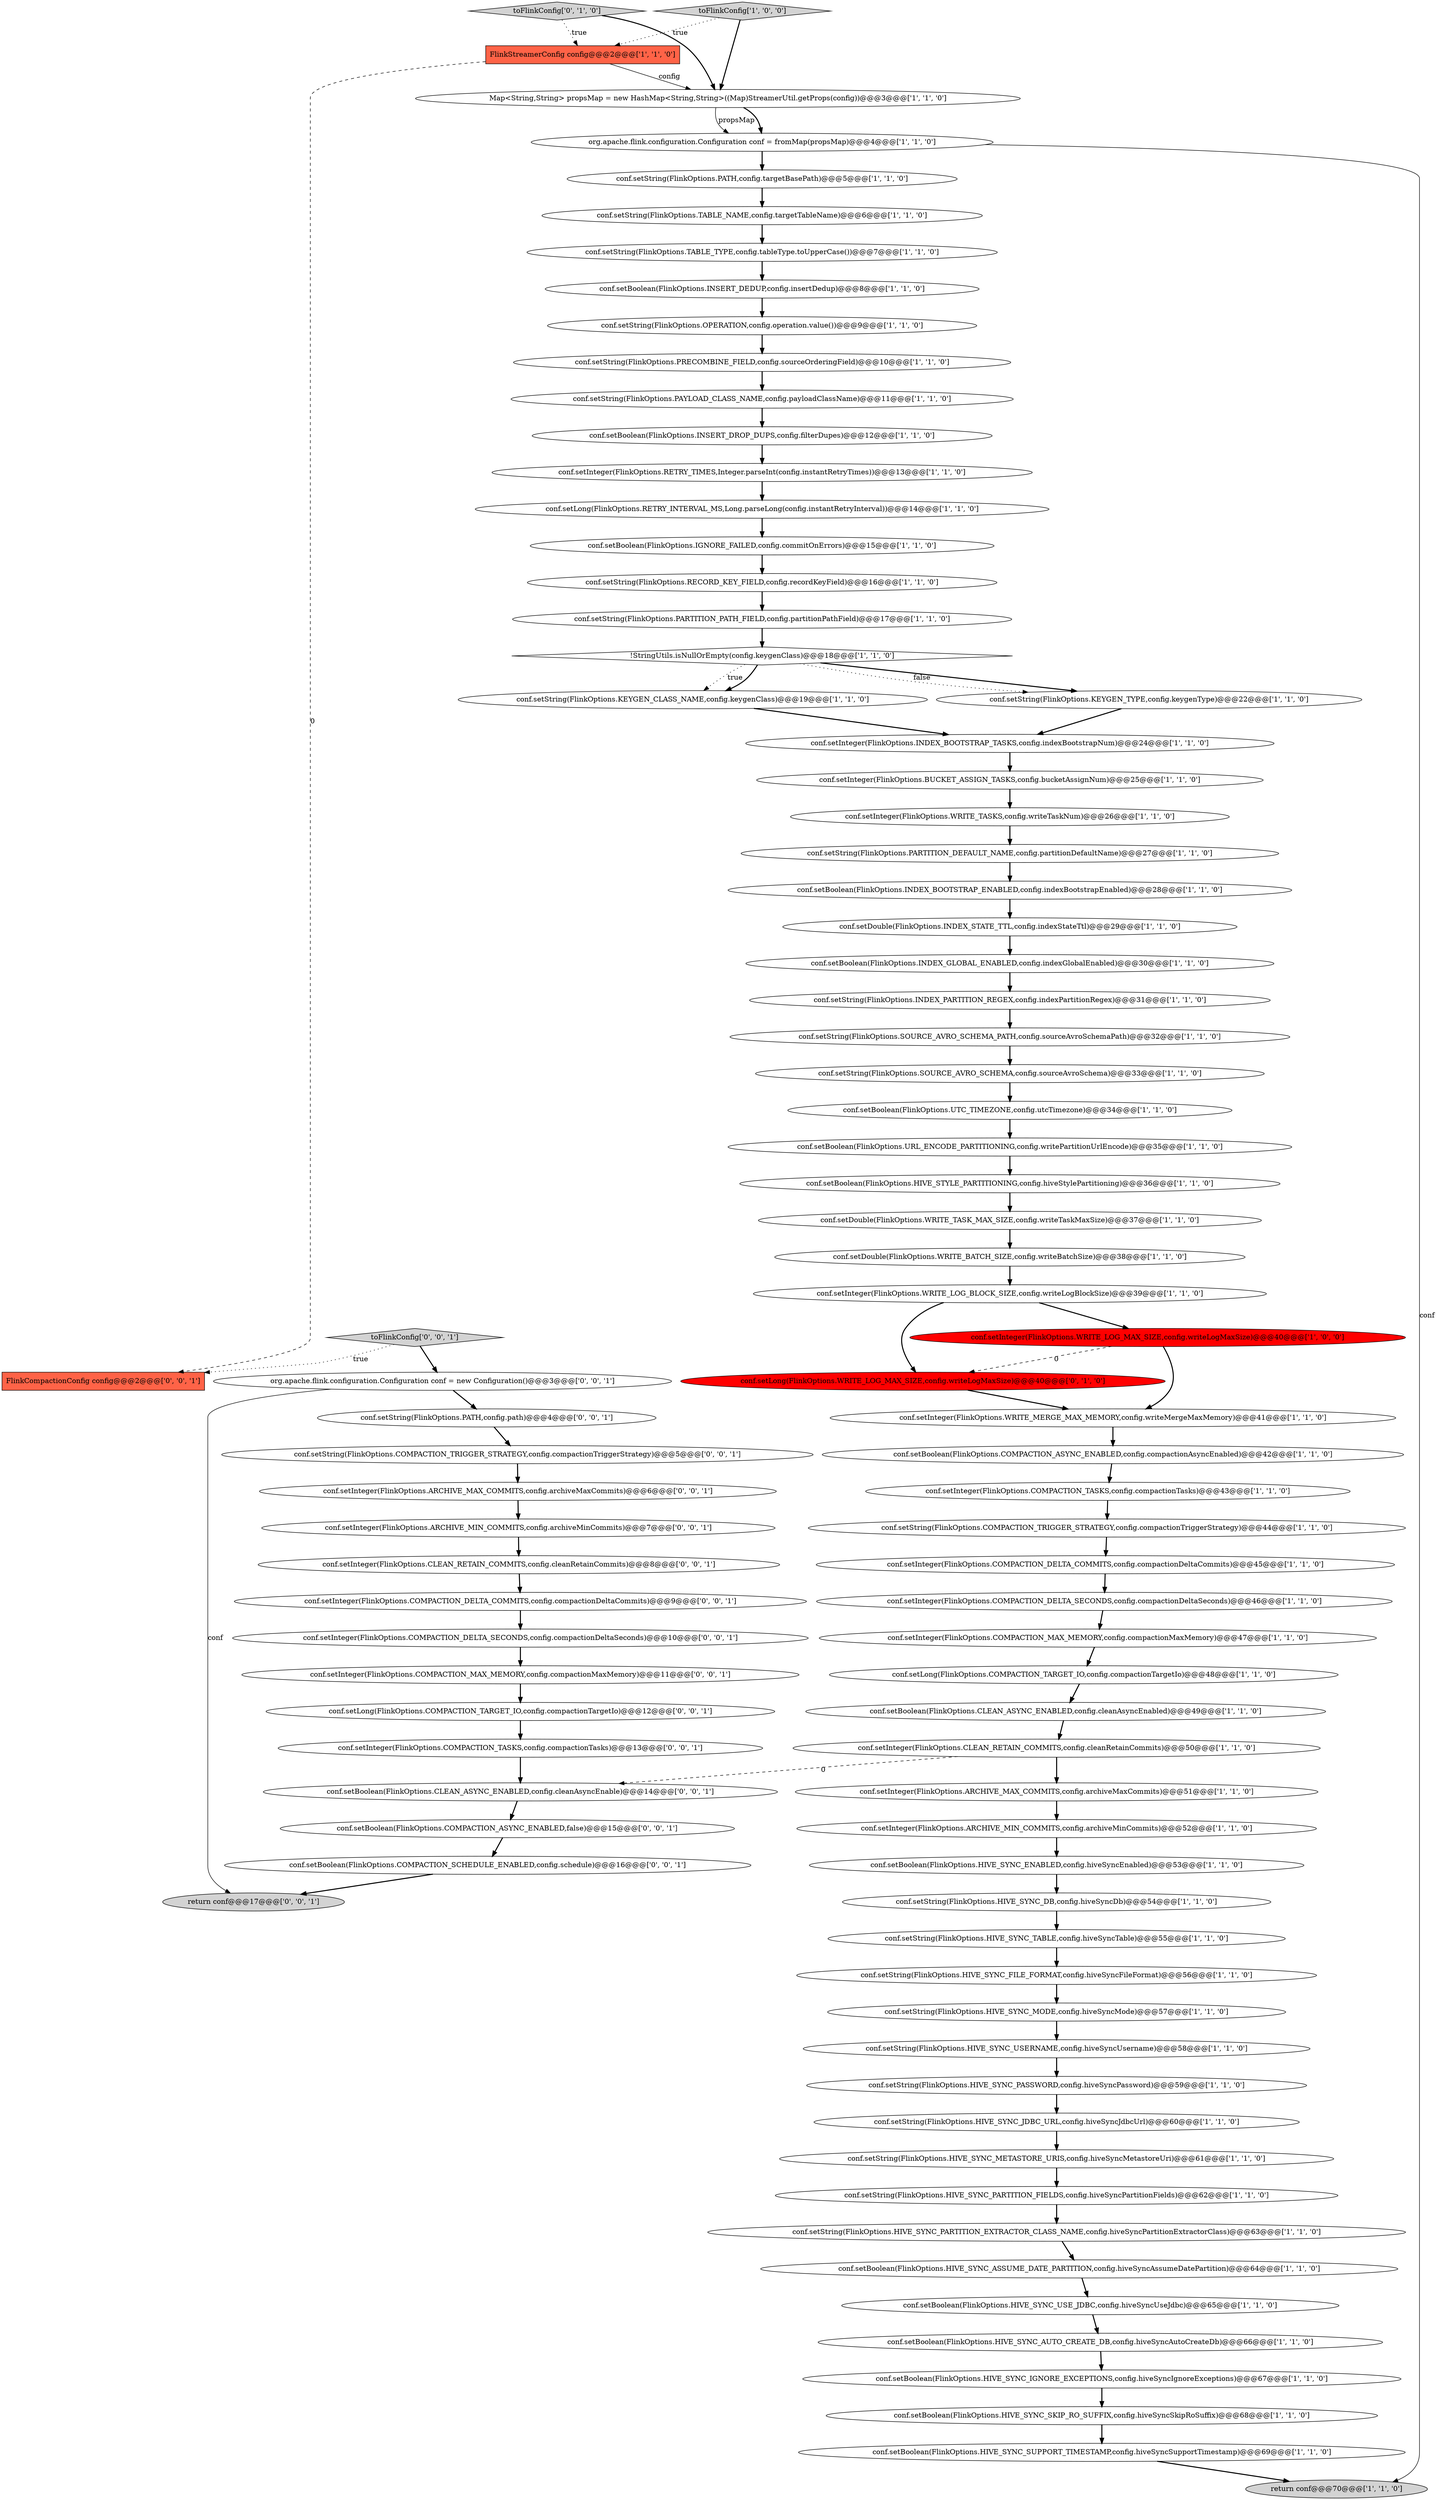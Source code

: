 digraph {
47 [style = filled, label = "conf.setString(FlinkOptions.INDEX_PARTITION_REGEX,config.indexPartitionRegex)@@@31@@@['1', '1', '0']", fillcolor = white, shape = ellipse image = "AAA0AAABBB1BBB"];
54 [style = filled, label = "conf.setString(FlinkOptions.PATH,config.targetBasePath)@@@5@@@['1', '1', '0']", fillcolor = white, shape = ellipse image = "AAA0AAABBB1BBB"];
61 [style = filled, label = "Map<String,String> propsMap = new HashMap<String,String>((Map)StreamerUtil.getProps(config))@@@3@@@['1', '1', '0']", fillcolor = white, shape = ellipse image = "AAA0AAABBB1BBB"];
28 [style = filled, label = "return conf@@@70@@@['1', '1', '0']", fillcolor = lightgray, shape = ellipse image = "AAA0AAABBB1BBB"];
44 [style = filled, label = "conf.setInteger(FlinkOptions.BUCKET_ASSIGN_TASKS,config.bucketAssignNum)@@@25@@@['1', '1', '0']", fillcolor = white, shape = ellipse image = "AAA0AAABBB1BBB"];
31 [style = filled, label = "conf.setString(FlinkOptions.SOURCE_AVRO_SCHEMA,config.sourceAvroSchema)@@@33@@@['1', '1', '0']", fillcolor = white, shape = ellipse image = "AAA0AAABBB1BBB"];
29 [style = filled, label = "conf.setBoolean(FlinkOptions.HIVE_SYNC_IGNORE_EXCEPTIONS,config.hiveSyncIgnoreExceptions)@@@67@@@['1', '1', '0']", fillcolor = white, shape = ellipse image = "AAA0AAABBB1BBB"];
79 [style = filled, label = "toFlinkConfig['0', '0', '1']", fillcolor = lightgray, shape = diamond image = "AAA0AAABBB3BBB"];
42 [style = filled, label = "conf.setBoolean(FlinkOptions.INDEX_GLOBAL_ENABLED,config.indexGlobalEnabled)@@@30@@@['1', '1', '0']", fillcolor = white, shape = ellipse image = "AAA0AAABBB1BBB"];
52 [style = filled, label = "conf.setInteger(FlinkOptions.WRITE_LOG_MAX_SIZE,config.writeLogMaxSize)@@@40@@@['1', '0', '0']", fillcolor = red, shape = ellipse image = "AAA1AAABBB1BBB"];
6 [style = filled, label = "conf.setBoolean(FlinkOptions.HIVE_SYNC_ASSUME_DATE_PARTITION,config.hiveSyncAssumeDatePartition)@@@64@@@['1', '1', '0']", fillcolor = white, shape = ellipse image = "AAA0AAABBB1BBB"];
7 [style = filled, label = "conf.setBoolean(FlinkOptions.HIVE_SYNC_SKIP_RO_SUFFIX,config.hiveSyncSkipRoSuffix)@@@68@@@['1', '1', '0']", fillcolor = white, shape = ellipse image = "AAA0AAABBB1BBB"];
70 [style = filled, label = "conf.setBoolean(FlinkOptions.CLEAN_ASYNC_ENABLED,config.cleanAsyncEnable)@@@14@@@['0', '0', '1']", fillcolor = white, shape = ellipse image = "AAA0AAABBB3BBB"];
19 [style = filled, label = "conf.setBoolean(FlinkOptions.INSERT_DEDUP,config.insertDedup)@@@8@@@['1', '1', '0']", fillcolor = white, shape = ellipse image = "AAA0AAABBB1BBB"];
3 [style = filled, label = "conf.setBoolean(FlinkOptions.COMPACTION_ASYNC_ENABLED,config.compactionAsyncEnabled)@@@42@@@['1', '1', '0']", fillcolor = white, shape = ellipse image = "AAA0AAABBB1BBB"];
63 [style = filled, label = "conf.setBoolean(FlinkOptions.INDEX_BOOTSTRAP_ENABLED,config.indexBootstrapEnabled)@@@28@@@['1', '1', '0']", fillcolor = white, shape = ellipse image = "AAA0AAABBB1BBB"];
26 [style = filled, label = "conf.setString(FlinkOptions.HIVE_SYNC_MODE,config.hiveSyncMode)@@@57@@@['1', '1', '0']", fillcolor = white, shape = ellipse image = "AAA0AAABBB1BBB"];
59 [style = filled, label = "conf.setString(FlinkOptions.KEYGEN_CLASS_NAME,config.keygenClass)@@@19@@@['1', '1', '0']", fillcolor = white, shape = ellipse image = "AAA0AAABBB1BBB"];
20 [style = filled, label = "conf.setBoolean(FlinkOptions.IGNORE_FAILED,config.commitOnErrors)@@@15@@@['1', '1', '0']", fillcolor = white, shape = ellipse image = "AAA0AAABBB1BBB"];
53 [style = filled, label = "conf.setBoolean(FlinkOptions.HIVE_SYNC_USE_JDBC,config.hiveSyncUseJdbc)@@@65@@@['1', '1', '0']", fillcolor = white, shape = ellipse image = "AAA0AAABBB1BBB"];
74 [style = filled, label = "org.apache.flink.configuration.Configuration conf = new Configuration()@@@3@@@['0', '0', '1']", fillcolor = white, shape = ellipse image = "AAA0AAABBB3BBB"];
65 [style = filled, label = "conf.setString(FlinkOptions.OPERATION,config.operation.value())@@@9@@@['1', '1', '0']", fillcolor = white, shape = ellipse image = "AAA0AAABBB1BBB"];
72 [style = filled, label = "conf.setLong(FlinkOptions.COMPACTION_TARGET_IO,config.compactionTargetIo)@@@12@@@['0', '0', '1']", fillcolor = white, shape = ellipse image = "AAA0AAABBB3BBB"];
30 [style = filled, label = "conf.setString(FlinkOptions.PARTITION_DEFAULT_NAME,config.partitionDefaultName)@@@27@@@['1', '1', '0']", fillcolor = white, shape = ellipse image = "AAA0AAABBB1BBB"];
81 [style = filled, label = "return conf@@@17@@@['0', '0', '1']", fillcolor = lightgray, shape = ellipse image = "AAA0AAABBB3BBB"];
23 [style = filled, label = "conf.setInteger(FlinkOptions.CLEAN_RETAIN_COMMITS,config.cleanRetainCommits)@@@50@@@['1', '1', '0']", fillcolor = white, shape = ellipse image = "AAA0AAABBB1BBB"];
27 [style = filled, label = "conf.setString(FlinkOptions.HIVE_SYNC_PARTITION_EXTRACTOR_CLASS_NAME,config.hiveSyncPartitionExtractorClass)@@@63@@@['1', '1', '0']", fillcolor = white, shape = ellipse image = "AAA0AAABBB1BBB"];
84 [style = filled, label = "conf.setBoolean(FlinkOptions.COMPACTION_ASYNC_ENABLED,false)@@@15@@@['0', '0', '1']", fillcolor = white, shape = ellipse image = "AAA0AAABBB3BBB"];
69 [style = filled, label = "conf.setInteger(FlinkOptions.ARCHIVE_MIN_COMMITS,config.archiveMinCommits)@@@7@@@['0', '0', '1']", fillcolor = white, shape = ellipse image = "AAA0AAABBB3BBB"];
40 [style = filled, label = "conf.setInteger(FlinkOptions.COMPACTION_MAX_MEMORY,config.compactionMaxMemory)@@@47@@@['1', '1', '0']", fillcolor = white, shape = ellipse image = "AAA0AAABBB1BBB"];
62 [style = filled, label = "conf.setString(FlinkOptions.HIVE_SYNC_USERNAME,config.hiveSyncUsername)@@@58@@@['1', '1', '0']", fillcolor = white, shape = ellipse image = "AAA0AAABBB1BBB"];
24 [style = filled, label = "conf.setString(FlinkOptions.HIVE_SYNC_TABLE,config.hiveSyncTable)@@@55@@@['1', '1', '0']", fillcolor = white, shape = ellipse image = "AAA0AAABBB1BBB"];
17 [style = filled, label = "conf.setString(FlinkOptions.TABLE_NAME,config.targetTableName)@@@6@@@['1', '1', '0']", fillcolor = white, shape = ellipse image = "AAA0AAABBB1BBB"];
39 [style = filled, label = "conf.setString(FlinkOptions.RECORD_KEY_FIELD,config.recordKeyField)@@@16@@@['1', '1', '0']", fillcolor = white, shape = ellipse image = "AAA0AAABBB1BBB"];
73 [style = filled, label = "conf.setInteger(FlinkOptions.COMPACTION_TASKS,config.compactionTasks)@@@13@@@['0', '0', '1']", fillcolor = white, shape = ellipse image = "AAA0AAABBB3BBB"];
83 [style = filled, label = "conf.setInteger(FlinkOptions.COMPACTION_DELTA_SECONDS,config.compactionDeltaSeconds)@@@10@@@['0', '0', '1']", fillcolor = white, shape = ellipse image = "AAA0AAABBB3BBB"];
0 [style = filled, label = "conf.setInteger(FlinkOptions.WRITE_TASKS,config.writeTaskNum)@@@26@@@['1', '1', '0']", fillcolor = white, shape = ellipse image = "AAA0AAABBB1BBB"];
46 [style = filled, label = "conf.setString(FlinkOptions.HIVE_SYNC_PASSWORD,config.hiveSyncPassword)@@@59@@@['1', '1', '0']", fillcolor = white, shape = ellipse image = "AAA0AAABBB1BBB"];
85 [style = filled, label = "conf.setBoolean(FlinkOptions.COMPACTION_SCHEDULE_ENABLED,config.schedule)@@@16@@@['0', '0', '1']", fillcolor = white, shape = ellipse image = "AAA0AAABBB3BBB"];
32 [style = filled, label = "conf.setInteger(FlinkOptions.COMPACTION_DELTA_COMMITS,config.compactionDeltaCommits)@@@45@@@['1', '1', '0']", fillcolor = white, shape = ellipse image = "AAA0AAABBB1BBB"];
8 [style = filled, label = "conf.setString(FlinkOptions.TABLE_TYPE,config.tableType.toUpperCase())@@@7@@@['1', '1', '0']", fillcolor = white, shape = ellipse image = "AAA0AAABBB1BBB"];
49 [style = filled, label = "conf.setBoolean(FlinkOptions.HIVE_STYLE_PARTITIONING,config.hiveStylePartitioning)@@@36@@@['1', '1', '0']", fillcolor = white, shape = ellipse image = "AAA0AAABBB1BBB"];
22 [style = filled, label = "conf.setString(FlinkOptions.SOURCE_AVRO_SCHEMA_PATH,config.sourceAvroSchemaPath)@@@32@@@['1', '1', '0']", fillcolor = white, shape = ellipse image = "AAA0AAABBB1BBB"];
5 [style = filled, label = "conf.setInteger(FlinkOptions.COMPACTION_TASKS,config.compactionTasks)@@@43@@@['1', '1', '0']", fillcolor = white, shape = ellipse image = "AAA0AAABBB1BBB"];
2 [style = filled, label = "conf.setString(FlinkOptions.HIVE_SYNC_DB,config.hiveSyncDb)@@@54@@@['1', '1', '0']", fillcolor = white, shape = ellipse image = "AAA0AAABBB1BBB"];
1 [style = filled, label = "conf.setString(FlinkOptions.HIVE_SYNC_PARTITION_FIELDS,config.hiveSyncPartitionFields)@@@62@@@['1', '1', '0']", fillcolor = white, shape = ellipse image = "AAA0AAABBB1BBB"];
75 [style = filled, label = "conf.setInteger(FlinkOptions.CLEAN_RETAIN_COMMITS,config.cleanRetainCommits)@@@8@@@['0', '0', '1']", fillcolor = white, shape = ellipse image = "AAA0AAABBB3BBB"];
37 [style = filled, label = "conf.setInteger(FlinkOptions.ARCHIVE_MIN_COMMITS,config.archiveMinCommits)@@@52@@@['1', '1', '0']", fillcolor = white, shape = ellipse image = "AAA0AAABBB1BBB"];
45 [style = filled, label = "conf.setInteger(FlinkOptions.WRITE_MERGE_MAX_MEMORY,config.writeMergeMaxMemory)@@@41@@@['1', '1', '0']", fillcolor = white, shape = ellipse image = "AAA0AAABBB1BBB"];
82 [style = filled, label = "FlinkCompactionConfig config@@@2@@@['0', '0', '1']", fillcolor = tomato, shape = box image = "AAA0AAABBB3BBB"];
41 [style = filled, label = "org.apache.flink.configuration.Configuration conf = fromMap(propsMap)@@@4@@@['1', '1', '0']", fillcolor = white, shape = ellipse image = "AAA0AAABBB1BBB"];
50 [style = filled, label = "conf.setString(FlinkOptions.PRECOMBINE_FIELD,config.sourceOrderingField)@@@10@@@['1', '1', '0']", fillcolor = white, shape = ellipse image = "AAA0AAABBB1BBB"];
9 [style = filled, label = "conf.setString(FlinkOptions.KEYGEN_TYPE,config.keygenType)@@@22@@@['1', '1', '0']", fillcolor = white, shape = ellipse image = "AAA0AAABBB1BBB"];
71 [style = filled, label = "conf.setString(FlinkOptions.COMPACTION_TRIGGER_STRATEGY,config.compactionTriggerStrategy)@@@5@@@['0', '0', '1']", fillcolor = white, shape = ellipse image = "AAA0AAABBB3BBB"];
66 [style = filled, label = "conf.setDouble(FlinkOptions.INDEX_STATE_TTL,config.indexStateTtl)@@@29@@@['1', '1', '0']", fillcolor = white, shape = ellipse image = "AAA0AAABBB1BBB"];
34 [style = filled, label = "conf.setBoolean(FlinkOptions.HIVE_SYNC_SUPPORT_TIMESTAMP,config.hiveSyncSupportTimestamp)@@@69@@@['1', '1', '0']", fillcolor = white, shape = ellipse image = "AAA0AAABBB1BBB"];
67 [style = filled, label = "conf.setLong(FlinkOptions.WRITE_LOG_MAX_SIZE,config.writeLogMaxSize)@@@40@@@['0', '1', '0']", fillcolor = red, shape = ellipse image = "AAA1AAABBB2BBB"];
35 [style = filled, label = "conf.setBoolean(FlinkOptions.CLEAN_ASYNC_ENABLED,config.cleanAsyncEnabled)@@@49@@@['1', '1', '0']", fillcolor = white, shape = ellipse image = "AAA0AAABBB1BBB"];
68 [style = filled, label = "toFlinkConfig['0', '1', '0']", fillcolor = lightgray, shape = diamond image = "AAA0AAABBB2BBB"];
64 [style = filled, label = "conf.setInteger(FlinkOptions.INDEX_BOOTSTRAP_TASKS,config.indexBootstrapNum)@@@24@@@['1', '1', '0']", fillcolor = white, shape = ellipse image = "AAA0AAABBB1BBB"];
51 [style = filled, label = "conf.setString(FlinkOptions.COMPACTION_TRIGGER_STRATEGY,config.compactionTriggerStrategy)@@@44@@@['1', '1', '0']", fillcolor = white, shape = ellipse image = "AAA0AAABBB1BBB"];
25 [style = filled, label = "conf.setDouble(FlinkOptions.WRITE_TASK_MAX_SIZE,config.writeTaskMaxSize)@@@37@@@['1', '1', '0']", fillcolor = white, shape = ellipse image = "AAA0AAABBB1BBB"];
57 [style = filled, label = "conf.setString(FlinkOptions.PARTITION_PATH_FIELD,config.partitionPathField)@@@17@@@['1', '1', '0']", fillcolor = white, shape = ellipse image = "AAA0AAABBB1BBB"];
36 [style = filled, label = "conf.setString(FlinkOptions.HIVE_SYNC_FILE_FORMAT,config.hiveSyncFileFormat)@@@56@@@['1', '1', '0']", fillcolor = white, shape = ellipse image = "AAA0AAABBB1BBB"];
12 [style = filled, label = "conf.setLong(FlinkOptions.COMPACTION_TARGET_IO,config.compactionTargetIo)@@@48@@@['1', '1', '0']", fillcolor = white, shape = ellipse image = "AAA0AAABBB1BBB"];
15 [style = filled, label = "conf.setString(FlinkOptions.HIVE_SYNC_JDBC_URL,config.hiveSyncJdbcUrl)@@@60@@@['1', '1', '0']", fillcolor = white, shape = ellipse image = "AAA0AAABBB1BBB"];
11 [style = filled, label = "!StringUtils.isNullOrEmpty(config.keygenClass)@@@18@@@['1', '1', '0']", fillcolor = white, shape = diamond image = "AAA0AAABBB1BBB"];
16 [style = filled, label = "conf.setBoolean(FlinkOptions.UTC_TIMEZONE,config.utcTimezone)@@@34@@@['1', '1', '0']", fillcolor = white, shape = ellipse image = "AAA0AAABBB1BBB"];
60 [style = filled, label = "conf.setBoolean(FlinkOptions.INSERT_DROP_DUPS,config.filterDupes)@@@12@@@['1', '1', '0']", fillcolor = white, shape = ellipse image = "AAA0AAABBB1BBB"];
56 [style = filled, label = "conf.setBoolean(FlinkOptions.URL_ENCODE_PARTITIONING,config.writePartitionUrlEncode)@@@35@@@['1', '1', '0']", fillcolor = white, shape = ellipse image = "AAA0AAABBB1BBB"];
48 [style = filled, label = "conf.setBoolean(FlinkOptions.HIVE_SYNC_AUTO_CREATE_DB,config.hiveSyncAutoCreateDb)@@@66@@@['1', '1', '0']", fillcolor = white, shape = ellipse image = "AAA0AAABBB1BBB"];
58 [style = filled, label = "conf.setBoolean(FlinkOptions.HIVE_SYNC_ENABLED,config.hiveSyncEnabled)@@@53@@@['1', '1', '0']", fillcolor = white, shape = ellipse image = "AAA0AAABBB1BBB"];
55 [style = filled, label = "conf.setInteger(FlinkOptions.RETRY_TIMES,Integer.parseInt(config.instantRetryTimes))@@@13@@@['1', '1', '0']", fillcolor = white, shape = ellipse image = "AAA0AAABBB1BBB"];
38 [style = filled, label = "conf.setLong(FlinkOptions.RETRY_INTERVAL_MS,Long.parseLong(config.instantRetryInterval))@@@14@@@['1', '1', '0']", fillcolor = white, shape = ellipse image = "AAA0AAABBB1BBB"];
33 [style = filled, label = "conf.setInteger(FlinkOptions.COMPACTION_DELTA_SECONDS,config.compactionDeltaSeconds)@@@46@@@['1', '1', '0']", fillcolor = white, shape = ellipse image = "AAA0AAABBB1BBB"];
78 [style = filled, label = "conf.setInteger(FlinkOptions.COMPACTION_DELTA_COMMITS,config.compactionDeltaCommits)@@@9@@@['0', '0', '1']", fillcolor = white, shape = ellipse image = "AAA0AAABBB3BBB"];
80 [style = filled, label = "conf.setInteger(FlinkOptions.COMPACTION_MAX_MEMORY,config.compactionMaxMemory)@@@11@@@['0', '0', '1']", fillcolor = white, shape = ellipse image = "AAA0AAABBB3BBB"];
14 [style = filled, label = "toFlinkConfig['1', '0', '0']", fillcolor = lightgray, shape = diamond image = "AAA0AAABBB1BBB"];
21 [style = filled, label = "conf.setInteger(FlinkOptions.ARCHIVE_MAX_COMMITS,config.archiveMaxCommits)@@@51@@@['1', '1', '0']", fillcolor = white, shape = ellipse image = "AAA0AAABBB1BBB"];
43 [style = filled, label = "conf.setString(FlinkOptions.PAYLOAD_CLASS_NAME,config.payloadClassName)@@@11@@@['1', '1', '0']", fillcolor = white, shape = ellipse image = "AAA0AAABBB1BBB"];
13 [style = filled, label = "conf.setInteger(FlinkOptions.WRITE_LOG_BLOCK_SIZE,config.writeLogBlockSize)@@@39@@@['1', '1', '0']", fillcolor = white, shape = ellipse image = "AAA0AAABBB1BBB"];
10 [style = filled, label = "conf.setDouble(FlinkOptions.WRITE_BATCH_SIZE,config.writeBatchSize)@@@38@@@['1', '1', '0']", fillcolor = white, shape = ellipse image = "AAA0AAABBB1BBB"];
18 [style = filled, label = "FlinkStreamerConfig config@@@2@@@['1', '1', '0']", fillcolor = tomato, shape = box image = "AAA0AAABBB1BBB"];
76 [style = filled, label = "conf.setInteger(FlinkOptions.ARCHIVE_MAX_COMMITS,config.archiveMaxCommits)@@@6@@@['0', '0', '1']", fillcolor = white, shape = ellipse image = "AAA0AAABBB3BBB"];
4 [style = filled, label = "conf.setString(FlinkOptions.HIVE_SYNC_METASTORE_URIS,config.hiveSyncMetastoreUri)@@@61@@@['1', '1', '0']", fillcolor = white, shape = ellipse image = "AAA0AAABBB1BBB"];
77 [style = filled, label = "conf.setString(FlinkOptions.PATH,config.path)@@@4@@@['0', '0', '1']", fillcolor = white, shape = ellipse image = "AAA0AAABBB3BBB"];
0->30 [style = bold, label=""];
43->60 [style = bold, label=""];
79->82 [style = dotted, label="true"];
48->29 [style = bold, label=""];
46->15 [style = bold, label=""];
1->27 [style = bold, label=""];
11->9 [style = bold, label=""];
68->18 [style = dotted, label="true"];
51->32 [style = bold, label=""];
39->57 [style = bold, label=""];
47->22 [style = bold, label=""];
35->23 [style = bold, label=""];
63->66 [style = bold, label=""];
3->5 [style = bold, label=""];
65->50 [style = bold, label=""];
18->61 [style = solid, label="config"];
72->73 [style = bold, label=""];
11->9 [style = dotted, label="false"];
18->82 [style = dashed, label="0"];
25->10 [style = bold, label=""];
41->54 [style = bold, label=""];
2->24 [style = bold, label=""];
75->78 [style = bold, label=""];
14->18 [style = dotted, label="true"];
53->48 [style = bold, label=""];
61->41 [style = solid, label="propsMap"];
59->64 [style = bold, label=""];
62->46 [style = bold, label=""];
50->43 [style = bold, label=""];
9->64 [style = bold, label=""];
11->59 [style = dotted, label="true"];
16->56 [style = bold, label=""];
37->58 [style = bold, label=""];
52->67 [style = dashed, label="0"];
54->17 [style = bold, label=""];
52->45 [style = bold, label=""];
58->2 [style = bold, label=""];
55->38 [style = bold, label=""];
12->35 [style = bold, label=""];
70->84 [style = bold, label=""];
60->55 [style = bold, label=""];
6->53 [style = bold, label=""];
49->25 [style = bold, label=""];
21->37 [style = bold, label=""];
77->71 [style = bold, label=""];
20->39 [style = bold, label=""];
74->77 [style = bold, label=""];
14->61 [style = bold, label=""];
67->45 [style = bold, label=""];
17->8 [style = bold, label=""];
11->59 [style = bold, label=""];
64->44 [style = bold, label=""];
38->20 [style = bold, label=""];
61->41 [style = bold, label=""];
80->72 [style = bold, label=""];
42->47 [style = bold, label=""];
26->62 [style = bold, label=""];
69->75 [style = bold, label=""];
73->70 [style = bold, label=""];
32->33 [style = bold, label=""];
30->63 [style = bold, label=""];
83->80 [style = bold, label=""];
71->76 [style = bold, label=""];
57->11 [style = bold, label=""];
34->28 [style = bold, label=""];
23->70 [style = dashed, label="0"];
41->28 [style = solid, label="conf"];
40->12 [style = bold, label=""];
74->81 [style = solid, label="conf"];
10->13 [style = bold, label=""];
84->85 [style = bold, label=""];
85->81 [style = bold, label=""];
66->42 [style = bold, label=""];
4->1 [style = bold, label=""];
13->52 [style = bold, label=""];
56->49 [style = bold, label=""];
5->51 [style = bold, label=""];
45->3 [style = bold, label=""];
31->16 [style = bold, label=""];
8->19 [style = bold, label=""];
22->31 [style = bold, label=""];
19->65 [style = bold, label=""];
78->83 [style = bold, label=""];
36->26 [style = bold, label=""];
27->6 [style = bold, label=""];
13->67 [style = bold, label=""];
24->36 [style = bold, label=""];
7->34 [style = bold, label=""];
33->40 [style = bold, label=""];
23->21 [style = bold, label=""];
15->4 [style = bold, label=""];
76->69 [style = bold, label=""];
79->74 [style = bold, label=""];
29->7 [style = bold, label=""];
68->61 [style = bold, label=""];
44->0 [style = bold, label=""];
}
